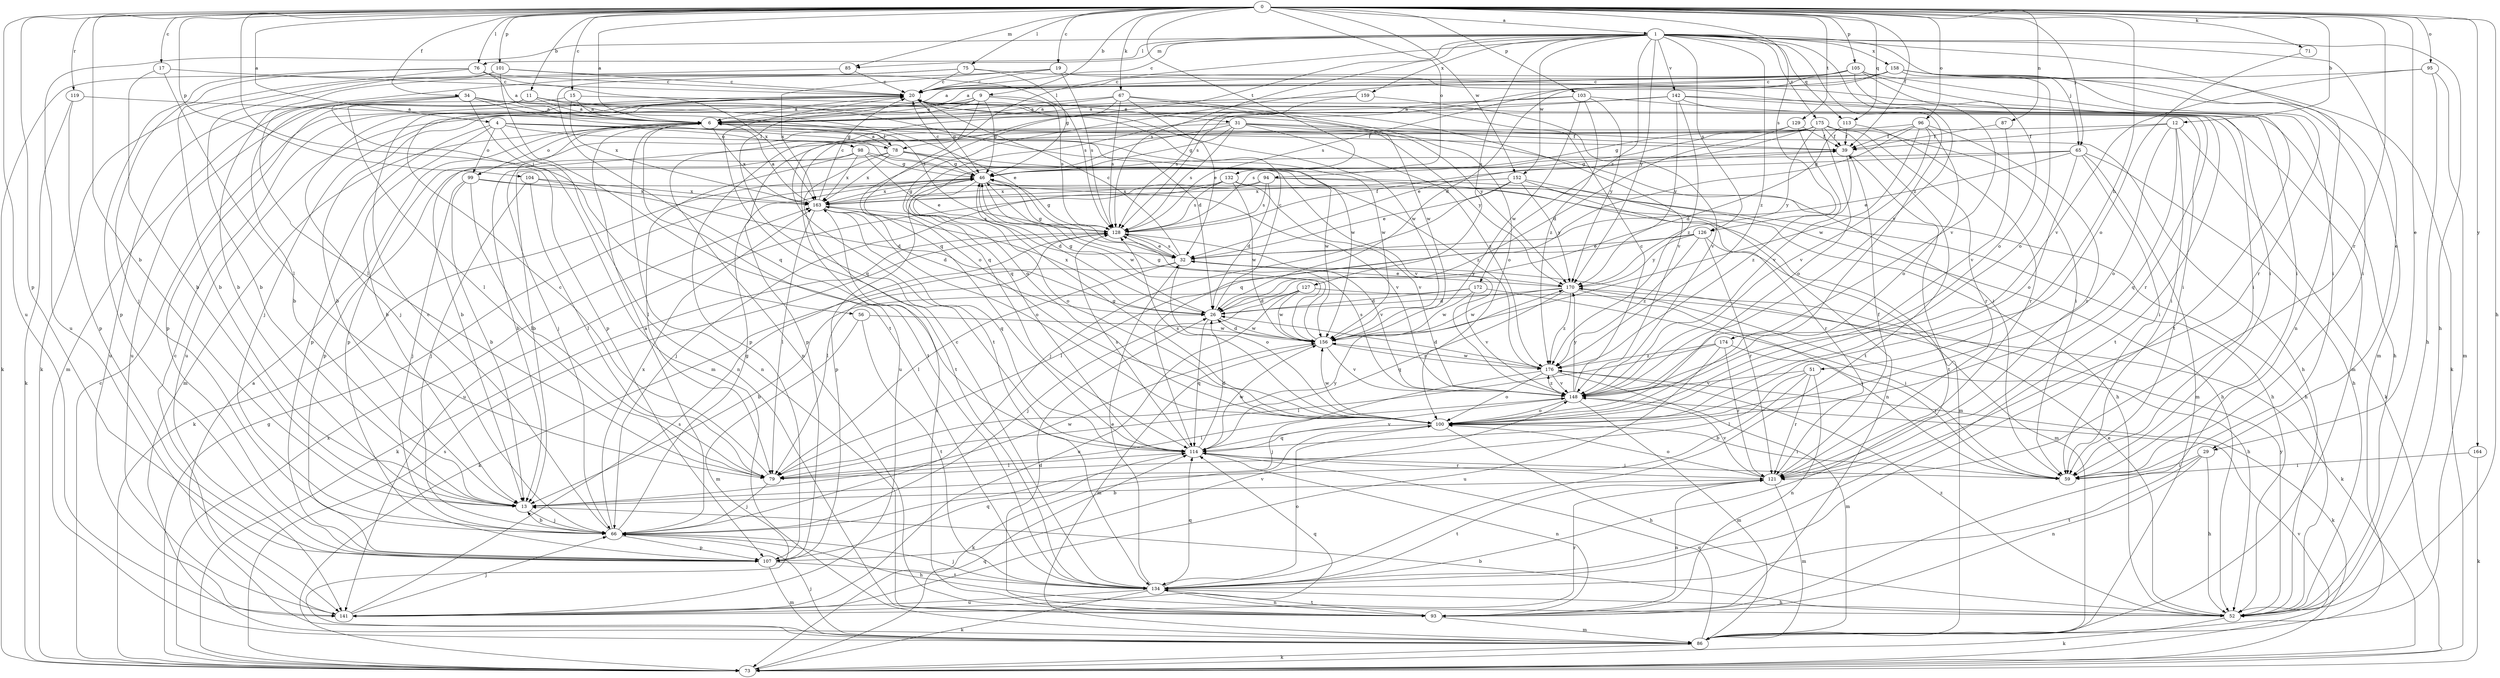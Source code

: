 strict digraph  {
0;
1;
4;
6;
9;
11;
12;
13;
15;
17;
19;
20;
26;
29;
31;
32;
34;
39;
46;
51;
52;
56;
59;
65;
66;
67;
71;
73;
75;
76;
78;
79;
85;
86;
87;
93;
94;
95;
96;
98;
99;
100;
101;
103;
104;
105;
107;
113;
114;
119;
121;
126;
127;
128;
129;
132;
134;
141;
142;
148;
152;
156;
158;
159;
163;
164;
170;
172;
174;
175;
176;
0 -> 1  [label=a];
0 -> 4  [label=a];
0 -> 6  [label=a];
0 -> 9  [label=b];
0 -> 11  [label=b];
0 -> 12  [label=b];
0 -> 13  [label=b];
0 -> 15  [label=c];
0 -> 17  [label=c];
0 -> 19  [label=c];
0 -> 29  [label=e];
0 -> 34  [label=f];
0 -> 39  [label=f];
0 -> 51  [label=h];
0 -> 52  [label=h];
0 -> 56  [label=i];
0 -> 65  [label=j];
0 -> 67  [label=k];
0 -> 71  [label=k];
0 -> 75  [label=l];
0 -> 76  [label=l];
0 -> 85  [label=m];
0 -> 87  [label=n];
0 -> 94  [label=o];
0 -> 95  [label=o];
0 -> 96  [label=o];
0 -> 101  [label=p];
0 -> 103  [label=p];
0 -> 104  [label=p];
0 -> 105  [label=p];
0 -> 107  [label=p];
0 -> 113  [label=q];
0 -> 119  [label=r];
0 -> 121  [label=r];
0 -> 126  [label=s];
0 -> 129  [label=t];
0 -> 132  [label=t];
0 -> 141  [label=u];
0 -> 152  [label=w];
0 -> 164  [label=y];
1 -> 20  [label=c];
1 -> 29  [label=e];
1 -> 52  [label=h];
1 -> 65  [label=j];
1 -> 76  [label=l];
1 -> 78  [label=l];
1 -> 85  [label=m];
1 -> 93  [label=n];
1 -> 113  [label=q];
1 -> 114  [label=q];
1 -> 126  [label=s];
1 -> 127  [label=s];
1 -> 128  [label=s];
1 -> 141  [label=u];
1 -> 142  [label=v];
1 -> 148  [label=v];
1 -> 152  [label=w];
1 -> 158  [label=x];
1 -> 159  [label=x];
1 -> 170  [label=y];
1 -> 172  [label=z];
1 -> 174  [label=z];
1 -> 175  [label=z];
1 -> 176  [label=z];
4 -> 13  [label=b];
4 -> 59  [label=i];
4 -> 78  [label=l];
4 -> 93  [label=n];
4 -> 98  [label=o];
4 -> 99  [label=o];
4 -> 107  [label=p];
4 -> 156  [label=w];
6 -> 39  [label=f];
6 -> 66  [label=j];
6 -> 78  [label=l];
6 -> 86  [label=m];
6 -> 93  [label=n];
6 -> 99  [label=o];
6 -> 134  [label=t];
6 -> 156  [label=w];
6 -> 163  [label=x];
9 -> 6  [label=a];
9 -> 13  [label=b];
9 -> 31  [label=e];
9 -> 46  [label=g];
9 -> 66  [label=j];
9 -> 100  [label=o];
9 -> 114  [label=q];
9 -> 128  [label=s];
11 -> 6  [label=a];
11 -> 26  [label=d];
11 -> 32  [label=e];
11 -> 86  [label=m];
11 -> 107  [label=p];
11 -> 128  [label=s];
11 -> 141  [label=u];
12 -> 39  [label=f];
12 -> 59  [label=i];
12 -> 73  [label=k];
12 -> 100  [label=o];
12 -> 114  [label=q];
12 -> 141  [label=u];
13 -> 66  [label=j];
13 -> 156  [label=w];
15 -> 6  [label=a];
15 -> 59  [label=i];
15 -> 79  [label=l];
15 -> 163  [label=x];
17 -> 13  [label=b];
17 -> 20  [label=c];
17 -> 79  [label=l];
19 -> 20  [label=c];
19 -> 59  [label=i];
19 -> 114  [label=q];
19 -> 128  [label=s];
19 -> 163  [label=x];
20 -> 6  [label=a];
20 -> 46  [label=g];
20 -> 66  [label=j];
20 -> 121  [label=r];
20 -> 156  [label=w];
26 -> 20  [label=c];
26 -> 46  [label=g];
26 -> 114  [label=q];
26 -> 156  [label=w];
26 -> 163  [label=x];
29 -> 52  [label=h];
29 -> 59  [label=i];
29 -> 93  [label=n];
29 -> 134  [label=t];
31 -> 39  [label=f];
31 -> 46  [label=g];
31 -> 52  [label=h];
31 -> 100  [label=o];
31 -> 107  [label=p];
31 -> 128  [label=s];
31 -> 170  [label=y];
31 -> 176  [label=z];
32 -> 20  [label=c];
32 -> 46  [label=g];
32 -> 73  [label=k];
32 -> 79  [label=l];
32 -> 100  [label=o];
32 -> 128  [label=s];
32 -> 170  [label=y];
34 -> 6  [label=a];
34 -> 13  [label=b];
34 -> 46  [label=g];
34 -> 86  [label=m];
34 -> 107  [label=p];
34 -> 141  [label=u];
34 -> 148  [label=v];
34 -> 170  [label=y];
39 -> 46  [label=g];
39 -> 134  [label=t];
39 -> 176  [label=z];
46 -> 20  [label=c];
46 -> 26  [label=d];
46 -> 52  [label=h];
46 -> 73  [label=k];
46 -> 100  [label=o];
46 -> 107  [label=p];
46 -> 148  [label=v];
46 -> 156  [label=w];
46 -> 163  [label=x];
51 -> 13  [label=b];
51 -> 79  [label=l];
51 -> 93  [label=n];
51 -> 121  [label=r];
51 -> 148  [label=v];
52 -> 13  [label=b];
52 -> 32  [label=e];
52 -> 73  [label=k];
52 -> 170  [label=y];
52 -> 176  [label=z];
56 -> 86  [label=m];
56 -> 134  [label=t];
56 -> 156  [label=w];
65 -> 13  [label=b];
65 -> 32  [label=e];
65 -> 46  [label=g];
65 -> 52  [label=h];
65 -> 59  [label=i];
65 -> 86  [label=m];
65 -> 100  [label=o];
66 -> 6  [label=a];
66 -> 13  [label=b];
66 -> 20  [label=c];
66 -> 46  [label=g];
66 -> 52  [label=h];
66 -> 107  [label=p];
66 -> 163  [label=x];
67 -> 6  [label=a];
67 -> 32  [label=e];
67 -> 93  [label=n];
67 -> 100  [label=o];
67 -> 128  [label=s];
67 -> 141  [label=u];
67 -> 156  [label=w];
71 -> 100  [label=o];
73 -> 20  [label=c];
73 -> 46  [label=g];
73 -> 114  [label=q];
73 -> 128  [label=s];
73 -> 148  [label=v];
73 -> 163  [label=x];
75 -> 13  [label=b];
75 -> 20  [label=c];
75 -> 46  [label=g];
75 -> 59  [label=i];
75 -> 79  [label=l];
76 -> 6  [label=a];
76 -> 13  [label=b];
76 -> 20  [label=c];
76 -> 66  [label=j];
76 -> 107  [label=p];
76 -> 163  [label=x];
78 -> 6  [label=a];
78 -> 13  [label=b];
78 -> 46  [label=g];
78 -> 134  [label=t];
78 -> 156  [label=w];
78 -> 163  [label=x];
78 -> 176  [label=z];
79 -> 20  [label=c];
79 -> 66  [label=j];
79 -> 170  [label=y];
85 -> 20  [label=c];
85 -> 73  [label=k];
86 -> 6  [label=a];
86 -> 66  [label=j];
86 -> 73  [label=k];
86 -> 114  [label=q];
87 -> 39  [label=f];
87 -> 148  [label=v];
93 -> 26  [label=d];
93 -> 86  [label=m];
93 -> 134  [label=t];
93 -> 163  [label=x];
94 -> 26  [label=d];
94 -> 52  [label=h];
94 -> 86  [label=m];
94 -> 128  [label=s];
94 -> 141  [label=u];
94 -> 163  [label=x];
95 -> 20  [label=c];
95 -> 52  [label=h];
95 -> 86  [label=m];
95 -> 148  [label=v];
96 -> 13  [label=b];
96 -> 39  [label=f];
96 -> 100  [label=o];
96 -> 114  [label=q];
96 -> 121  [label=r];
96 -> 148  [label=v];
96 -> 156  [label=w];
98 -> 32  [label=e];
98 -> 46  [label=g];
98 -> 79  [label=l];
98 -> 107  [label=p];
98 -> 148  [label=v];
98 -> 163  [label=x];
99 -> 13  [label=b];
99 -> 52  [label=h];
99 -> 66  [label=j];
99 -> 79  [label=l];
99 -> 163  [label=x];
100 -> 46  [label=g];
100 -> 52  [label=h];
100 -> 59  [label=i];
100 -> 73  [label=k];
100 -> 114  [label=q];
100 -> 128  [label=s];
100 -> 156  [label=w];
101 -> 13  [label=b];
101 -> 20  [label=c];
101 -> 73  [label=k];
101 -> 128  [label=s];
101 -> 134  [label=t];
103 -> 6  [label=a];
103 -> 59  [label=i];
103 -> 134  [label=t];
103 -> 156  [label=w];
103 -> 170  [label=y];
103 -> 176  [label=z];
104 -> 26  [label=d];
104 -> 66  [label=j];
104 -> 79  [label=l];
104 -> 163  [label=x];
105 -> 6  [label=a];
105 -> 20  [label=c];
105 -> 59  [label=i];
105 -> 100  [label=o];
105 -> 114  [label=q];
105 -> 128  [label=s];
105 -> 134  [label=t];
105 -> 148  [label=v];
107 -> 86  [label=m];
107 -> 114  [label=q];
107 -> 134  [label=t];
107 -> 148  [label=v];
113 -> 26  [label=d];
113 -> 39  [label=f];
113 -> 121  [label=r];
114 -> 26  [label=d];
114 -> 59  [label=i];
114 -> 79  [label=l];
114 -> 93  [label=n];
114 -> 121  [label=r];
114 -> 128  [label=s];
114 -> 148  [label=v];
114 -> 156  [label=w];
119 -> 6  [label=a];
119 -> 73  [label=k];
119 -> 107  [label=p];
121 -> 13  [label=b];
121 -> 39  [label=f];
121 -> 86  [label=m];
121 -> 93  [label=n];
121 -> 100  [label=o];
121 -> 134  [label=t];
121 -> 148  [label=v];
126 -> 32  [label=e];
126 -> 79  [label=l];
126 -> 86  [label=m];
126 -> 121  [label=r];
126 -> 170  [label=y];
126 -> 176  [label=z];
127 -> 26  [label=d];
127 -> 66  [label=j];
127 -> 73  [label=k];
127 -> 141  [label=u];
127 -> 156  [label=w];
128 -> 32  [label=e];
128 -> 39  [label=f];
128 -> 46  [label=g];
128 -> 73  [label=k];
128 -> 79  [label=l];
128 -> 148  [label=v];
129 -> 26  [label=d];
129 -> 39  [label=f];
129 -> 107  [label=p];
129 -> 148  [label=v];
132 -> 52  [label=h];
132 -> 66  [label=j];
132 -> 128  [label=s];
132 -> 148  [label=v];
132 -> 156  [label=w];
132 -> 163  [label=x];
134 -> 20  [label=c];
134 -> 32  [label=e];
134 -> 52  [label=h];
134 -> 66  [label=j];
134 -> 73  [label=k];
134 -> 93  [label=n];
134 -> 100  [label=o];
134 -> 114  [label=q];
134 -> 141  [label=u];
141 -> 20  [label=c];
141 -> 66  [label=j];
141 -> 114  [label=q];
141 -> 121  [label=r];
141 -> 128  [label=s];
142 -> 6  [label=a];
142 -> 52  [label=h];
142 -> 86  [label=m];
142 -> 114  [label=q];
142 -> 134  [label=t];
142 -> 170  [label=y];
142 -> 176  [label=z];
148 -> 20  [label=c];
148 -> 79  [label=l];
148 -> 86  [label=m];
148 -> 100  [label=o];
148 -> 128  [label=s];
148 -> 170  [label=y];
148 -> 176  [label=z];
152 -> 32  [label=e];
152 -> 66  [label=j];
152 -> 93  [label=n];
152 -> 121  [label=r];
152 -> 163  [label=x];
152 -> 170  [label=y];
156 -> 26  [label=d];
156 -> 46  [label=g];
156 -> 86  [label=m];
156 -> 148  [label=v];
156 -> 176  [label=z];
158 -> 6  [label=a];
158 -> 20  [label=c];
158 -> 26  [label=d];
158 -> 59  [label=i];
158 -> 73  [label=k];
158 -> 86  [label=m];
158 -> 100  [label=o];
158 -> 121  [label=r];
158 -> 128  [label=s];
159 -> 6  [label=a];
159 -> 128  [label=s];
159 -> 148  [label=v];
163 -> 6  [label=a];
163 -> 20  [label=c];
163 -> 26  [label=d];
163 -> 46  [label=g];
163 -> 79  [label=l];
163 -> 100  [label=o];
163 -> 114  [label=q];
163 -> 128  [label=s];
164 -> 59  [label=i];
164 -> 73  [label=k];
170 -> 26  [label=d];
170 -> 32  [label=e];
170 -> 52  [label=h];
170 -> 59  [label=i];
170 -> 114  [label=q];
170 -> 156  [label=w];
170 -> 176  [label=z];
172 -> 13  [label=b];
172 -> 26  [label=d];
172 -> 59  [label=i];
172 -> 148  [label=v];
172 -> 156  [label=w];
174 -> 59  [label=i];
174 -> 79  [label=l];
174 -> 121  [label=r];
174 -> 141  [label=u];
174 -> 176  [label=z];
175 -> 32  [label=e];
175 -> 39  [label=f];
175 -> 46  [label=g];
175 -> 59  [label=i];
175 -> 100  [label=o];
175 -> 107  [label=p];
175 -> 121  [label=r];
175 -> 128  [label=s];
175 -> 134  [label=t];
175 -> 170  [label=y];
176 -> 26  [label=d];
176 -> 66  [label=j];
176 -> 73  [label=k];
176 -> 86  [label=m];
176 -> 100  [label=o];
176 -> 148  [label=v];
176 -> 156  [label=w];
}
